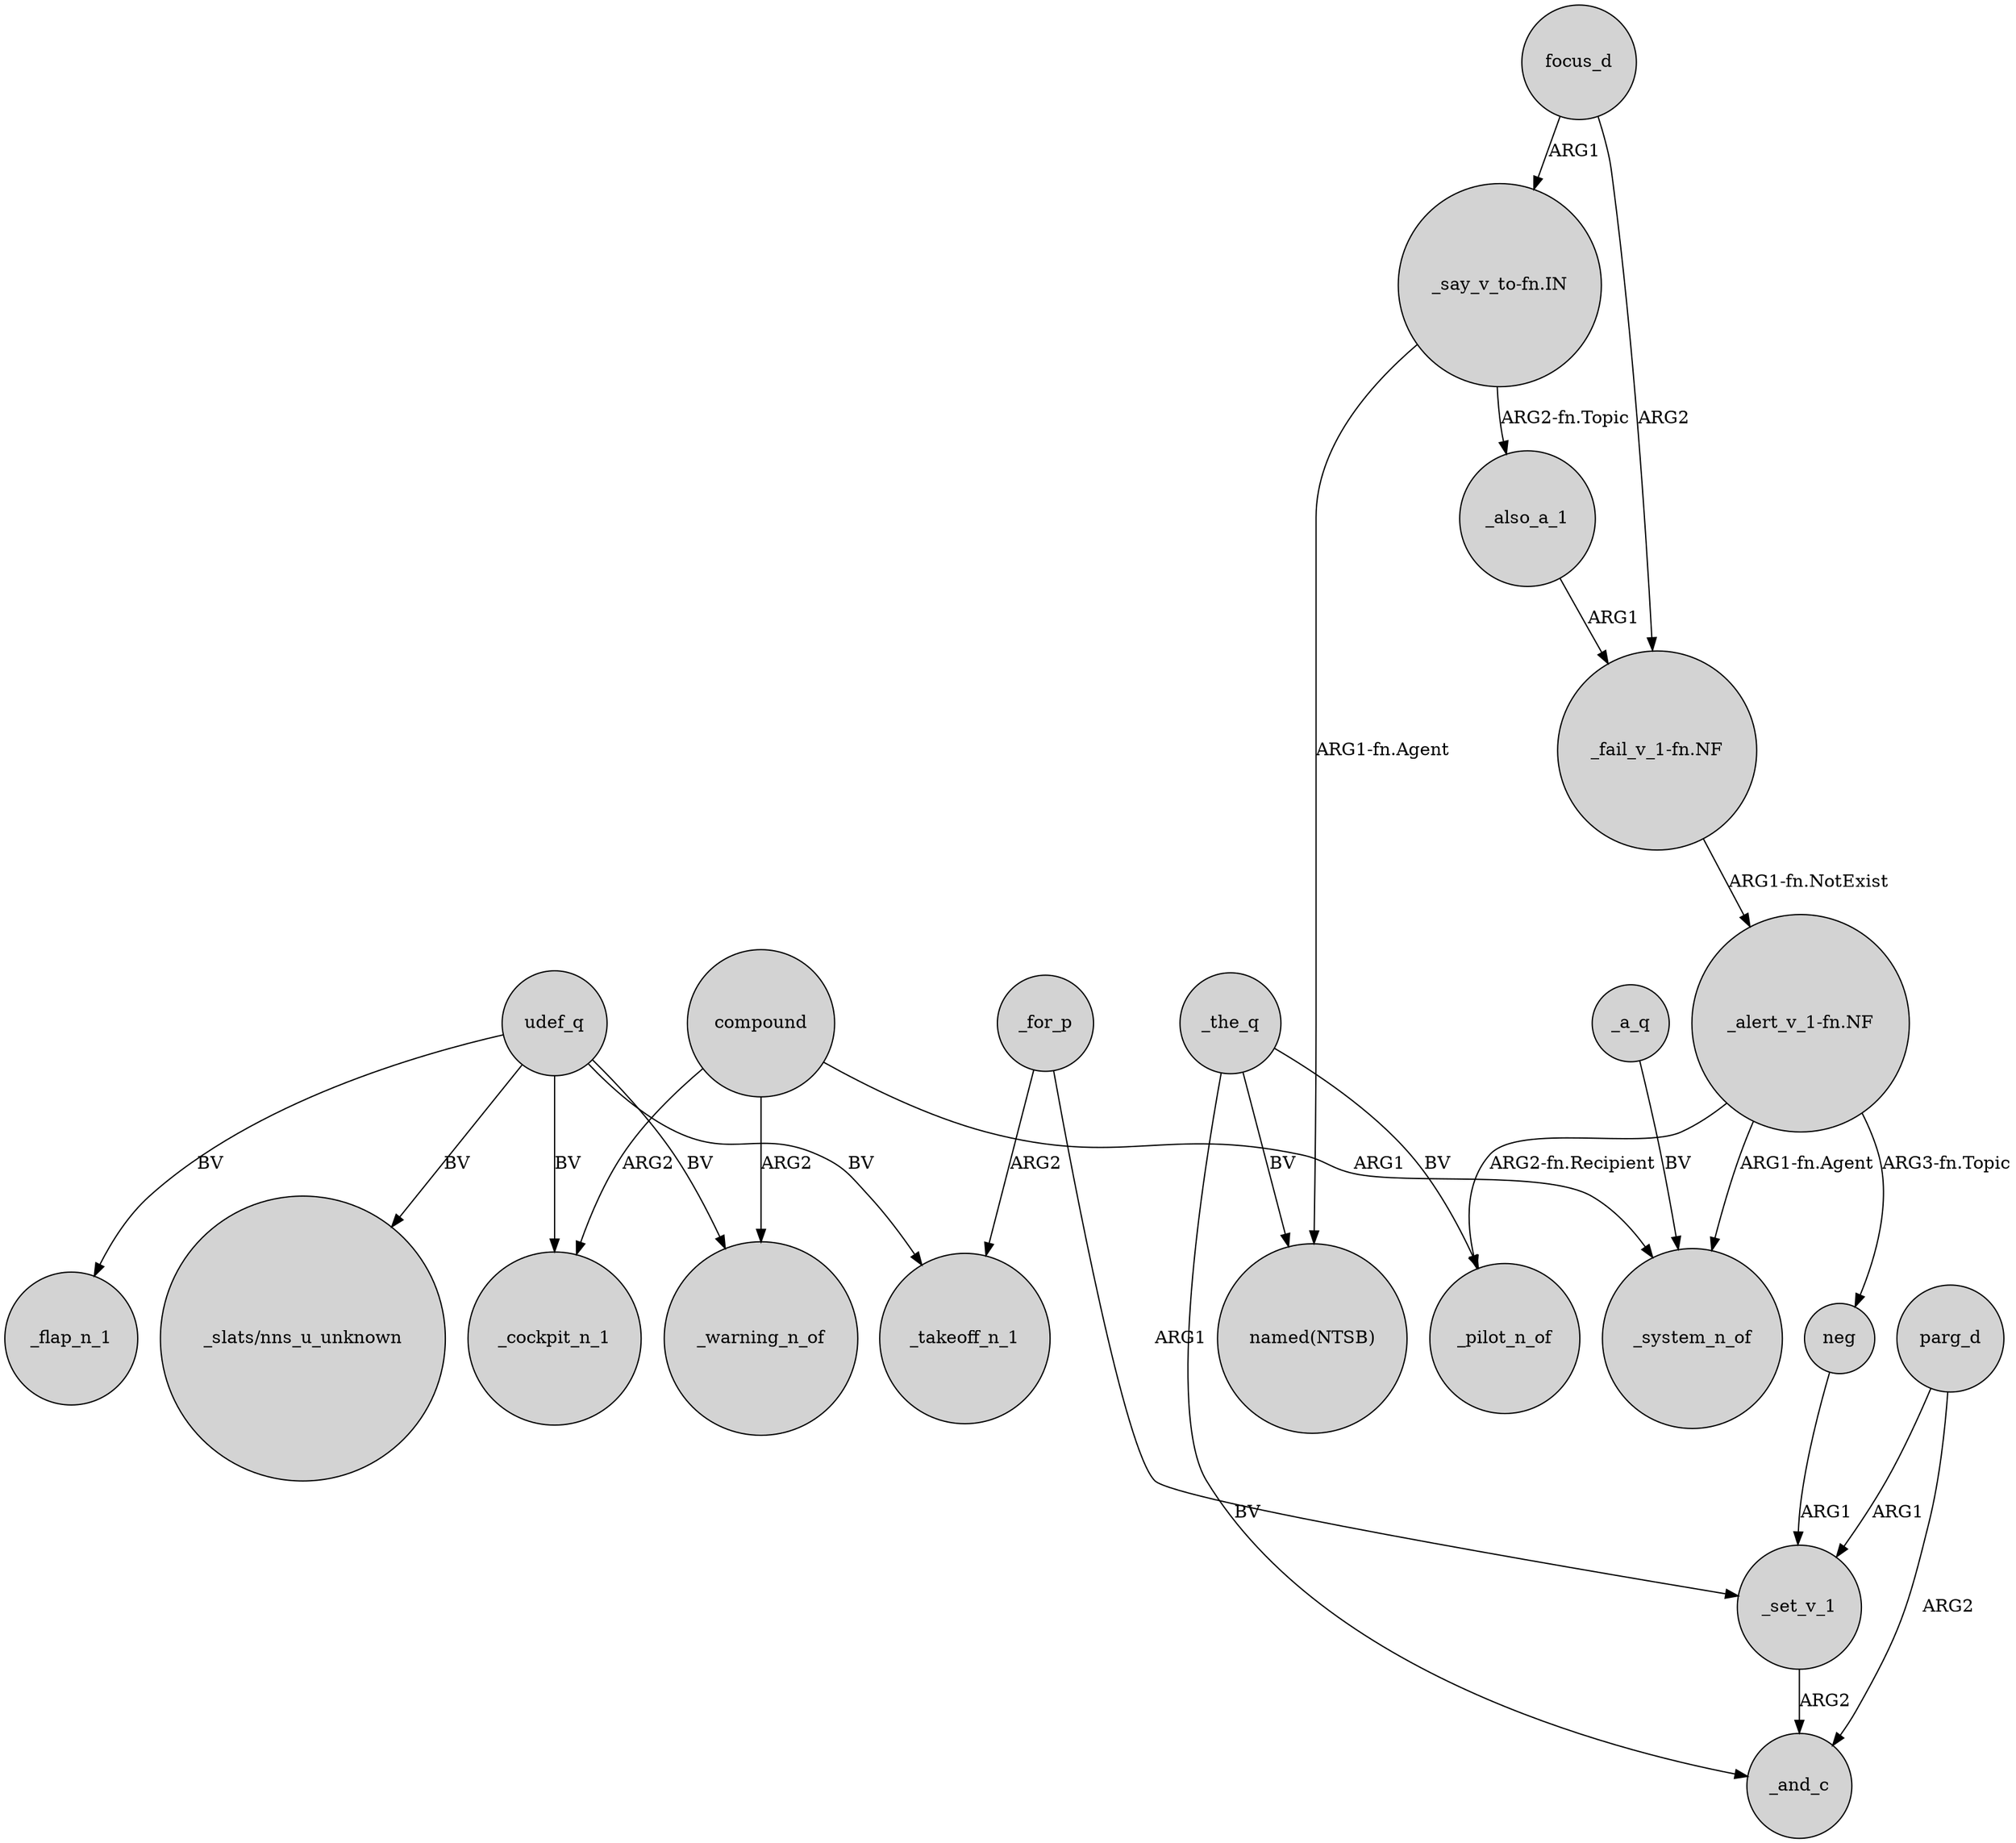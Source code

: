 digraph {
	node [shape=circle style=filled]
	_the_q -> _and_c [label=BV]
	neg -> _set_v_1 [label=ARG1]
	udef_q -> _takeoff_n_1 [label=BV]
	"_say_v_to-fn.IN" -> _also_a_1 [label="ARG2-fn.Topic"]
	compound -> _system_n_of [label=ARG1]
	compound -> _cockpit_n_1 [label=ARG2]
	udef_q -> _flap_n_1 [label=BV]
	compound -> _warning_n_of [label=ARG2]
	"_alert_v_1-fn.NF" -> neg [label="ARG3-fn.Topic"]
	parg_d -> _and_c [label=ARG2]
	focus_d -> "_fail_v_1-fn.NF" [label=ARG2]
	_the_q -> _pilot_n_of [label=BV]
	udef_q -> "_slats/nns_u_unknown" [label=BV]
	_the_q -> "named(NTSB)" [label=BV]
	_for_p -> _takeoff_n_1 [label=ARG2]
	"_say_v_to-fn.IN" -> "named(NTSB)" [label="ARG1-fn.Agent"]
	"_fail_v_1-fn.NF" -> "_alert_v_1-fn.NF" [label="ARG1-fn.NotExist"]
	_set_v_1 -> _and_c [label=ARG2]
	udef_q -> _warning_n_of [label=BV]
	_also_a_1 -> "_fail_v_1-fn.NF" [label=ARG1]
	_for_p -> _set_v_1 [label=ARG1]
	_a_q -> _system_n_of [label=BV]
	parg_d -> _set_v_1 [label=ARG1]
	udef_q -> _cockpit_n_1 [label=BV]
	"_alert_v_1-fn.NF" -> _system_n_of [label="ARG1-fn.Agent"]
	focus_d -> "_say_v_to-fn.IN" [label=ARG1]
	"_alert_v_1-fn.NF" -> _pilot_n_of [label="ARG2-fn.Recipient"]
}
